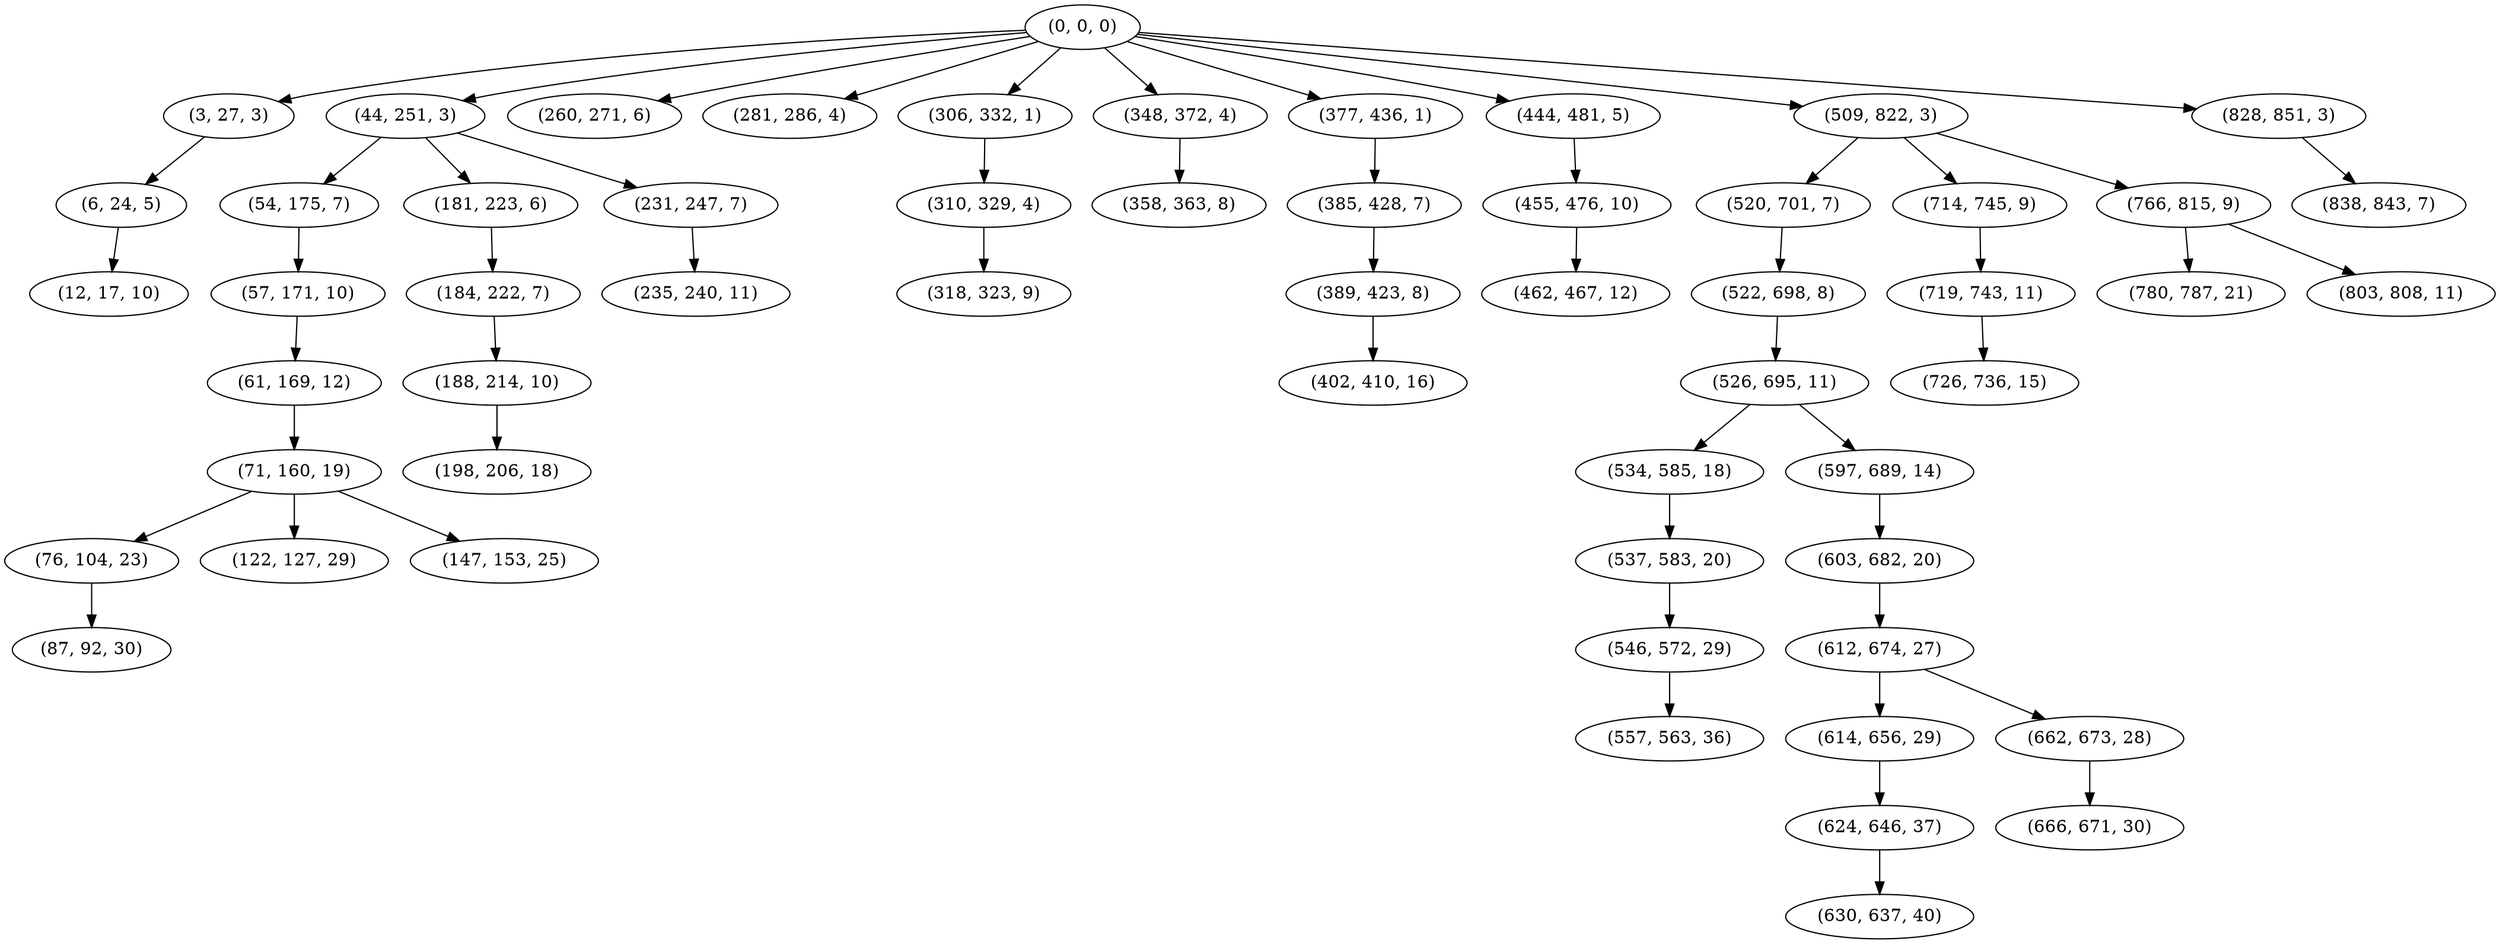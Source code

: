 digraph tree {
    "(0, 0, 0)";
    "(3, 27, 3)";
    "(6, 24, 5)";
    "(12, 17, 10)";
    "(44, 251, 3)";
    "(54, 175, 7)";
    "(57, 171, 10)";
    "(61, 169, 12)";
    "(71, 160, 19)";
    "(76, 104, 23)";
    "(87, 92, 30)";
    "(122, 127, 29)";
    "(147, 153, 25)";
    "(181, 223, 6)";
    "(184, 222, 7)";
    "(188, 214, 10)";
    "(198, 206, 18)";
    "(231, 247, 7)";
    "(235, 240, 11)";
    "(260, 271, 6)";
    "(281, 286, 4)";
    "(306, 332, 1)";
    "(310, 329, 4)";
    "(318, 323, 9)";
    "(348, 372, 4)";
    "(358, 363, 8)";
    "(377, 436, 1)";
    "(385, 428, 7)";
    "(389, 423, 8)";
    "(402, 410, 16)";
    "(444, 481, 5)";
    "(455, 476, 10)";
    "(462, 467, 12)";
    "(509, 822, 3)";
    "(520, 701, 7)";
    "(522, 698, 8)";
    "(526, 695, 11)";
    "(534, 585, 18)";
    "(537, 583, 20)";
    "(546, 572, 29)";
    "(557, 563, 36)";
    "(597, 689, 14)";
    "(603, 682, 20)";
    "(612, 674, 27)";
    "(614, 656, 29)";
    "(624, 646, 37)";
    "(630, 637, 40)";
    "(662, 673, 28)";
    "(666, 671, 30)";
    "(714, 745, 9)";
    "(719, 743, 11)";
    "(726, 736, 15)";
    "(766, 815, 9)";
    "(780, 787, 21)";
    "(803, 808, 11)";
    "(828, 851, 3)";
    "(838, 843, 7)";
    "(0, 0, 0)" -> "(3, 27, 3)";
    "(0, 0, 0)" -> "(44, 251, 3)";
    "(0, 0, 0)" -> "(260, 271, 6)";
    "(0, 0, 0)" -> "(281, 286, 4)";
    "(0, 0, 0)" -> "(306, 332, 1)";
    "(0, 0, 0)" -> "(348, 372, 4)";
    "(0, 0, 0)" -> "(377, 436, 1)";
    "(0, 0, 0)" -> "(444, 481, 5)";
    "(0, 0, 0)" -> "(509, 822, 3)";
    "(0, 0, 0)" -> "(828, 851, 3)";
    "(3, 27, 3)" -> "(6, 24, 5)";
    "(6, 24, 5)" -> "(12, 17, 10)";
    "(44, 251, 3)" -> "(54, 175, 7)";
    "(44, 251, 3)" -> "(181, 223, 6)";
    "(44, 251, 3)" -> "(231, 247, 7)";
    "(54, 175, 7)" -> "(57, 171, 10)";
    "(57, 171, 10)" -> "(61, 169, 12)";
    "(61, 169, 12)" -> "(71, 160, 19)";
    "(71, 160, 19)" -> "(76, 104, 23)";
    "(71, 160, 19)" -> "(122, 127, 29)";
    "(71, 160, 19)" -> "(147, 153, 25)";
    "(76, 104, 23)" -> "(87, 92, 30)";
    "(181, 223, 6)" -> "(184, 222, 7)";
    "(184, 222, 7)" -> "(188, 214, 10)";
    "(188, 214, 10)" -> "(198, 206, 18)";
    "(231, 247, 7)" -> "(235, 240, 11)";
    "(306, 332, 1)" -> "(310, 329, 4)";
    "(310, 329, 4)" -> "(318, 323, 9)";
    "(348, 372, 4)" -> "(358, 363, 8)";
    "(377, 436, 1)" -> "(385, 428, 7)";
    "(385, 428, 7)" -> "(389, 423, 8)";
    "(389, 423, 8)" -> "(402, 410, 16)";
    "(444, 481, 5)" -> "(455, 476, 10)";
    "(455, 476, 10)" -> "(462, 467, 12)";
    "(509, 822, 3)" -> "(520, 701, 7)";
    "(509, 822, 3)" -> "(714, 745, 9)";
    "(509, 822, 3)" -> "(766, 815, 9)";
    "(520, 701, 7)" -> "(522, 698, 8)";
    "(522, 698, 8)" -> "(526, 695, 11)";
    "(526, 695, 11)" -> "(534, 585, 18)";
    "(526, 695, 11)" -> "(597, 689, 14)";
    "(534, 585, 18)" -> "(537, 583, 20)";
    "(537, 583, 20)" -> "(546, 572, 29)";
    "(546, 572, 29)" -> "(557, 563, 36)";
    "(597, 689, 14)" -> "(603, 682, 20)";
    "(603, 682, 20)" -> "(612, 674, 27)";
    "(612, 674, 27)" -> "(614, 656, 29)";
    "(612, 674, 27)" -> "(662, 673, 28)";
    "(614, 656, 29)" -> "(624, 646, 37)";
    "(624, 646, 37)" -> "(630, 637, 40)";
    "(662, 673, 28)" -> "(666, 671, 30)";
    "(714, 745, 9)" -> "(719, 743, 11)";
    "(719, 743, 11)" -> "(726, 736, 15)";
    "(766, 815, 9)" -> "(780, 787, 21)";
    "(766, 815, 9)" -> "(803, 808, 11)";
    "(828, 851, 3)" -> "(838, 843, 7)";
}

